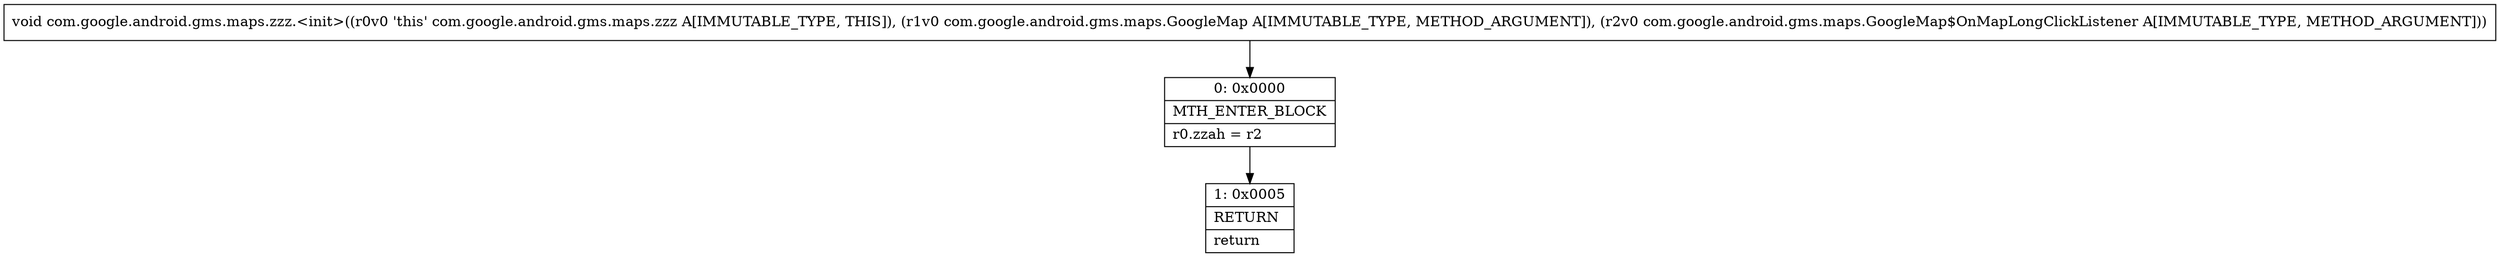 digraph "CFG forcom.google.android.gms.maps.zzz.\<init\>(Lcom\/google\/android\/gms\/maps\/GoogleMap;Lcom\/google\/android\/gms\/maps\/GoogleMap$OnMapLongClickListener;)V" {
Node_0 [shape=record,label="{0\:\ 0x0000|MTH_ENTER_BLOCK\l|r0.zzah = r2\l}"];
Node_1 [shape=record,label="{1\:\ 0x0005|RETURN\l|return\l}"];
MethodNode[shape=record,label="{void com.google.android.gms.maps.zzz.\<init\>((r0v0 'this' com.google.android.gms.maps.zzz A[IMMUTABLE_TYPE, THIS]), (r1v0 com.google.android.gms.maps.GoogleMap A[IMMUTABLE_TYPE, METHOD_ARGUMENT]), (r2v0 com.google.android.gms.maps.GoogleMap$OnMapLongClickListener A[IMMUTABLE_TYPE, METHOD_ARGUMENT])) }"];
MethodNode -> Node_0;
Node_0 -> Node_1;
}

